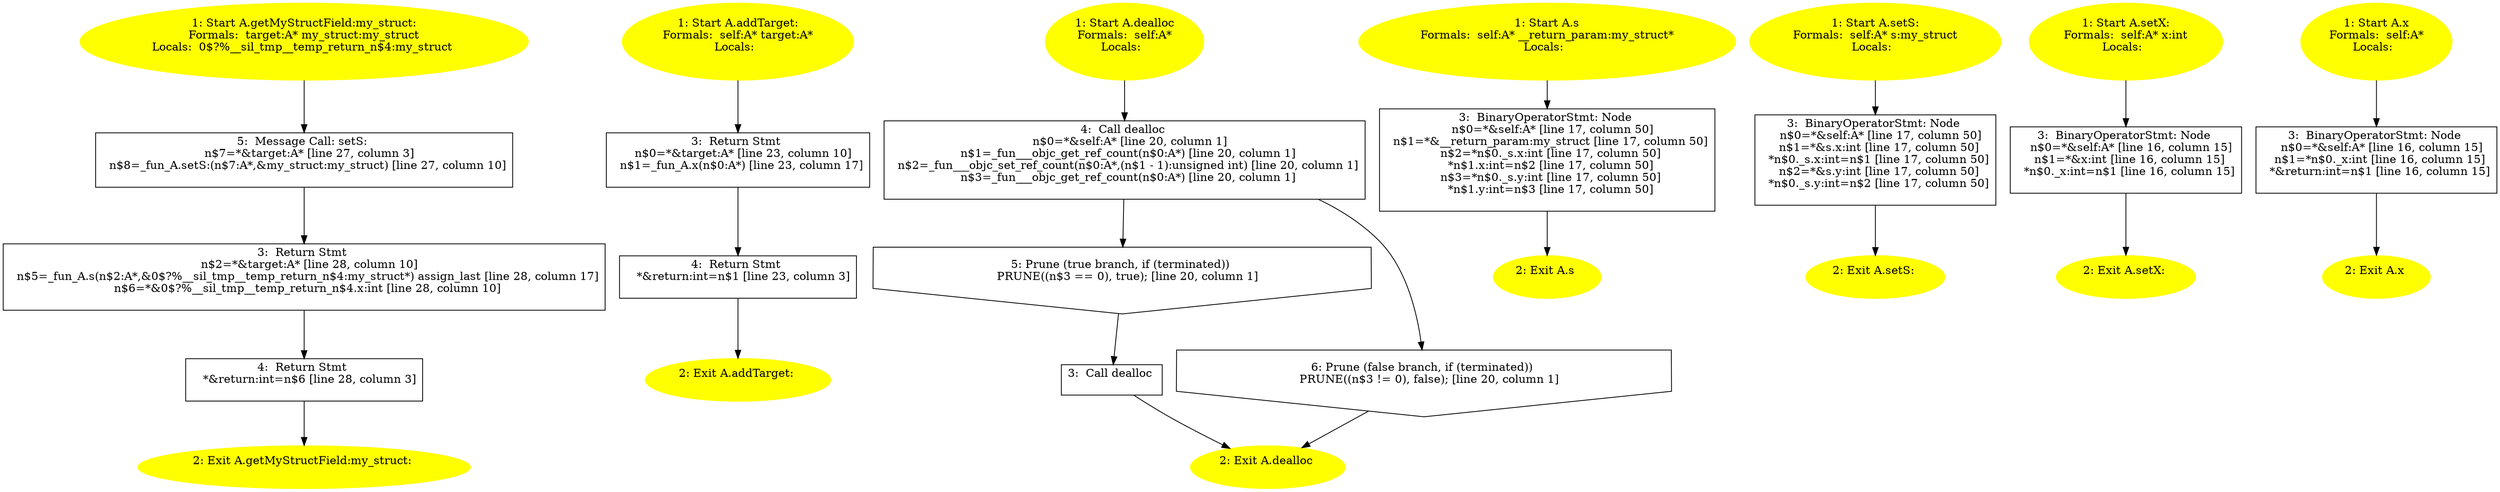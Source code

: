 /* @generated */
digraph cfg {
"getMyStructField:my_struct:#A(class A)#[class].268793c3bccfa457794adb30cf9815db_1" [label="1: Start A.getMyStructField:my_struct:\nFormals:  target:A* my_struct:my_struct\nLocals:  0$?%__sil_tmp__temp_return_n$4:my_struct \n  " color=yellow style=filled]
	

	 "getMyStructField:my_struct:#A(class A)#[class].268793c3bccfa457794adb30cf9815db_1" -> "getMyStructField:my_struct:#A(class A)#[class].268793c3bccfa457794adb30cf9815db_5" ;
"getMyStructField:my_struct:#A(class A)#[class].268793c3bccfa457794adb30cf9815db_2" [label="2: Exit A.getMyStructField:my_struct: \n  " color=yellow style=filled]
	

"getMyStructField:my_struct:#A(class A)#[class].268793c3bccfa457794adb30cf9815db_3" [label="3:  Return Stmt \n   n$2=*&target:A* [line 28, column 10]\n  n$5=_fun_A.s(n$2:A*,&0$?%__sil_tmp__temp_return_n$4:my_struct*) assign_last [line 28, column 17]\n  n$6=*&0$?%__sil_tmp__temp_return_n$4.x:int [line 28, column 10]\n " shape="box"]
	

	 "getMyStructField:my_struct:#A(class A)#[class].268793c3bccfa457794adb30cf9815db_3" -> "getMyStructField:my_struct:#A(class A)#[class].268793c3bccfa457794adb30cf9815db_4" ;
"getMyStructField:my_struct:#A(class A)#[class].268793c3bccfa457794adb30cf9815db_4" [label="4:  Return Stmt \n   *&return:int=n$6 [line 28, column 3]\n " shape="box"]
	

	 "getMyStructField:my_struct:#A(class A)#[class].268793c3bccfa457794adb30cf9815db_4" -> "getMyStructField:my_struct:#A(class A)#[class].268793c3bccfa457794adb30cf9815db_2" ;
"getMyStructField:my_struct:#A(class A)#[class].268793c3bccfa457794adb30cf9815db_5" [label="5:  Message Call: setS: \n   n$7=*&target:A* [line 27, column 3]\n  n$8=_fun_A.setS:(n$7:A*,&my_struct:my_struct) [line 27, column 10]\n " shape="box"]
	

	 "getMyStructField:my_struct:#A(class A)#[class].268793c3bccfa457794adb30cf9815db_5" -> "getMyStructField:my_struct:#A(class A)#[class].268793c3bccfa457794adb30cf9815db_3" ;
"addTarget:#A(class A)#[instance].769d110b6edf5ce888938e1286114be5_1" [label="1: Start A.addTarget:\nFormals:  self:A* target:A*\nLocals:  \n  " color=yellow style=filled]
	

	 "addTarget:#A(class A)#[instance].769d110b6edf5ce888938e1286114be5_1" -> "addTarget:#A(class A)#[instance].769d110b6edf5ce888938e1286114be5_3" ;
"addTarget:#A(class A)#[instance].769d110b6edf5ce888938e1286114be5_2" [label="2: Exit A.addTarget: \n  " color=yellow style=filled]
	

"addTarget:#A(class A)#[instance].769d110b6edf5ce888938e1286114be5_3" [label="3:  Return Stmt \n   n$0=*&target:A* [line 23, column 10]\n  n$1=_fun_A.x(n$0:A*) [line 23, column 17]\n " shape="box"]
	

	 "addTarget:#A(class A)#[instance].769d110b6edf5ce888938e1286114be5_3" -> "addTarget:#A(class A)#[instance].769d110b6edf5ce888938e1286114be5_4" ;
"addTarget:#A(class A)#[instance].769d110b6edf5ce888938e1286114be5_4" [label="4:  Return Stmt \n   *&return:int=n$1 [line 23, column 3]\n " shape="box"]
	

	 "addTarget:#A(class A)#[instance].769d110b6edf5ce888938e1286114be5_4" -> "addTarget:#A(class A)#[instance].769d110b6edf5ce888938e1286114be5_2" ;
"dealloc#A#[instance].cb1004dc8428c0dcd735a40b9258fa61_1" [label="1: Start A.dealloc\nFormals:  self:A*\nLocals:  \n  " color=yellow style=filled]
	

	 "dealloc#A#[instance].cb1004dc8428c0dcd735a40b9258fa61_1" -> "dealloc#A#[instance].cb1004dc8428c0dcd735a40b9258fa61_4" ;
"dealloc#A#[instance].cb1004dc8428c0dcd735a40b9258fa61_2" [label="2: Exit A.dealloc \n  " color=yellow style=filled]
	

"dealloc#A#[instance].cb1004dc8428c0dcd735a40b9258fa61_3" [label="3:  Call dealloc \n  " shape="box"]
	

	 "dealloc#A#[instance].cb1004dc8428c0dcd735a40b9258fa61_3" -> "dealloc#A#[instance].cb1004dc8428c0dcd735a40b9258fa61_2" ;
"dealloc#A#[instance].cb1004dc8428c0dcd735a40b9258fa61_4" [label="4:  Call dealloc \n   n$0=*&self:A* [line 20, column 1]\n  n$1=_fun___objc_get_ref_count(n$0:A*) [line 20, column 1]\n  n$2=_fun___objc_set_ref_count(n$0:A*,(n$1 - 1):unsigned int) [line 20, column 1]\n  n$3=_fun___objc_get_ref_count(n$0:A*) [line 20, column 1]\n " shape="box"]
	

	 "dealloc#A#[instance].cb1004dc8428c0dcd735a40b9258fa61_4" -> "dealloc#A#[instance].cb1004dc8428c0dcd735a40b9258fa61_5" ;
	 "dealloc#A#[instance].cb1004dc8428c0dcd735a40b9258fa61_4" -> "dealloc#A#[instance].cb1004dc8428c0dcd735a40b9258fa61_6" ;
"dealloc#A#[instance].cb1004dc8428c0dcd735a40b9258fa61_5" [label="5: Prune (true branch, if (terminated)) \n   PRUNE((n$3 == 0), true); [line 20, column 1]\n " shape="invhouse"]
	

	 "dealloc#A#[instance].cb1004dc8428c0dcd735a40b9258fa61_5" -> "dealloc#A#[instance].cb1004dc8428c0dcd735a40b9258fa61_3" ;
"dealloc#A#[instance].cb1004dc8428c0dcd735a40b9258fa61_6" [label="6: Prune (false branch, if (terminated)) \n   PRUNE((n$3 != 0), false); [line 20, column 1]\n " shape="invhouse"]
	

	 "dealloc#A#[instance].cb1004dc8428c0dcd735a40b9258fa61_6" -> "dealloc#A#[instance].cb1004dc8428c0dcd735a40b9258fa61_2" ;
"s#A(struct my_struct)#[instance].0f427e674cf1b1f3299c5de789741e27_1" [label="1: Start A.s\nFormals:  self:A* __return_param:my_struct*\nLocals:  \n  " color=yellow style=filled]
	

	 "s#A(struct my_struct)#[instance].0f427e674cf1b1f3299c5de789741e27_1" -> "s#A(struct my_struct)#[instance].0f427e674cf1b1f3299c5de789741e27_3" ;
"s#A(struct my_struct)#[instance].0f427e674cf1b1f3299c5de789741e27_2" [label="2: Exit A.s \n  " color=yellow style=filled]
	

"s#A(struct my_struct)#[instance].0f427e674cf1b1f3299c5de789741e27_3" [label="3:  BinaryOperatorStmt: Node \n   n$0=*&self:A* [line 17, column 50]\n  n$1=*&__return_param:my_struct [line 17, column 50]\n  n$2=*n$0._s.x:int [line 17, column 50]\n  *n$1.x:int=n$2 [line 17, column 50]\n  n$3=*n$0._s.y:int [line 17, column 50]\n  *n$1.y:int=n$3 [line 17, column 50]\n " shape="box"]
	

	 "s#A(struct my_struct)#[instance].0f427e674cf1b1f3299c5de789741e27_3" -> "s#A(struct my_struct)#[instance].0f427e674cf1b1f3299c5de789741e27_2" ;
"setS:#A#[instance].77f48d6d494b88ca88216288ed866b21_1" [label="1: Start A.setS:\nFormals:  self:A* s:my_struct\nLocals:  \n  " color=yellow style=filled]
	

	 "setS:#A#[instance].77f48d6d494b88ca88216288ed866b21_1" -> "setS:#A#[instance].77f48d6d494b88ca88216288ed866b21_3" ;
"setS:#A#[instance].77f48d6d494b88ca88216288ed866b21_2" [label="2: Exit A.setS: \n  " color=yellow style=filled]
	

"setS:#A#[instance].77f48d6d494b88ca88216288ed866b21_3" [label="3:  BinaryOperatorStmt: Node \n   n$0=*&self:A* [line 17, column 50]\n  n$1=*&s.x:int [line 17, column 50]\n  *n$0._s.x:int=n$1 [line 17, column 50]\n  n$2=*&s.y:int [line 17, column 50]\n  *n$0._s.y:int=n$2 [line 17, column 50]\n " shape="box"]
	

	 "setS:#A#[instance].77f48d6d494b88ca88216288ed866b21_3" -> "setS:#A#[instance].77f48d6d494b88ca88216288ed866b21_2" ;
"setX:#A#[instance].9cb6bcca58549907c958a93b7eb4c4b9_1" [label="1: Start A.setX:\nFormals:  self:A* x:int\nLocals:  \n  " color=yellow style=filled]
	

	 "setX:#A#[instance].9cb6bcca58549907c958a93b7eb4c4b9_1" -> "setX:#A#[instance].9cb6bcca58549907c958a93b7eb4c4b9_3" ;
"setX:#A#[instance].9cb6bcca58549907c958a93b7eb4c4b9_2" [label="2: Exit A.setX: \n  " color=yellow style=filled]
	

"setX:#A#[instance].9cb6bcca58549907c958a93b7eb4c4b9_3" [label="3:  BinaryOperatorStmt: Node \n   n$0=*&self:A* [line 16, column 15]\n  n$1=*&x:int [line 16, column 15]\n  *n$0._x:int=n$1 [line 16, column 15]\n " shape="box"]
	

	 "setX:#A#[instance].9cb6bcca58549907c958a93b7eb4c4b9_3" -> "setX:#A#[instance].9cb6bcca58549907c958a93b7eb4c4b9_2" ;
"x#A#[instance].ab9bc2fbac958b57599d754d225919bf_1" [label="1: Start A.x\nFormals:  self:A*\nLocals:  \n  " color=yellow style=filled]
	

	 "x#A#[instance].ab9bc2fbac958b57599d754d225919bf_1" -> "x#A#[instance].ab9bc2fbac958b57599d754d225919bf_3" ;
"x#A#[instance].ab9bc2fbac958b57599d754d225919bf_2" [label="2: Exit A.x \n  " color=yellow style=filled]
	

"x#A#[instance].ab9bc2fbac958b57599d754d225919bf_3" [label="3:  BinaryOperatorStmt: Node \n   n$0=*&self:A* [line 16, column 15]\n  n$1=*n$0._x:int [line 16, column 15]\n  *&return:int=n$1 [line 16, column 15]\n " shape="box"]
	

	 "x#A#[instance].ab9bc2fbac958b57599d754d225919bf_3" -> "x#A#[instance].ab9bc2fbac958b57599d754d225919bf_2" ;
}
